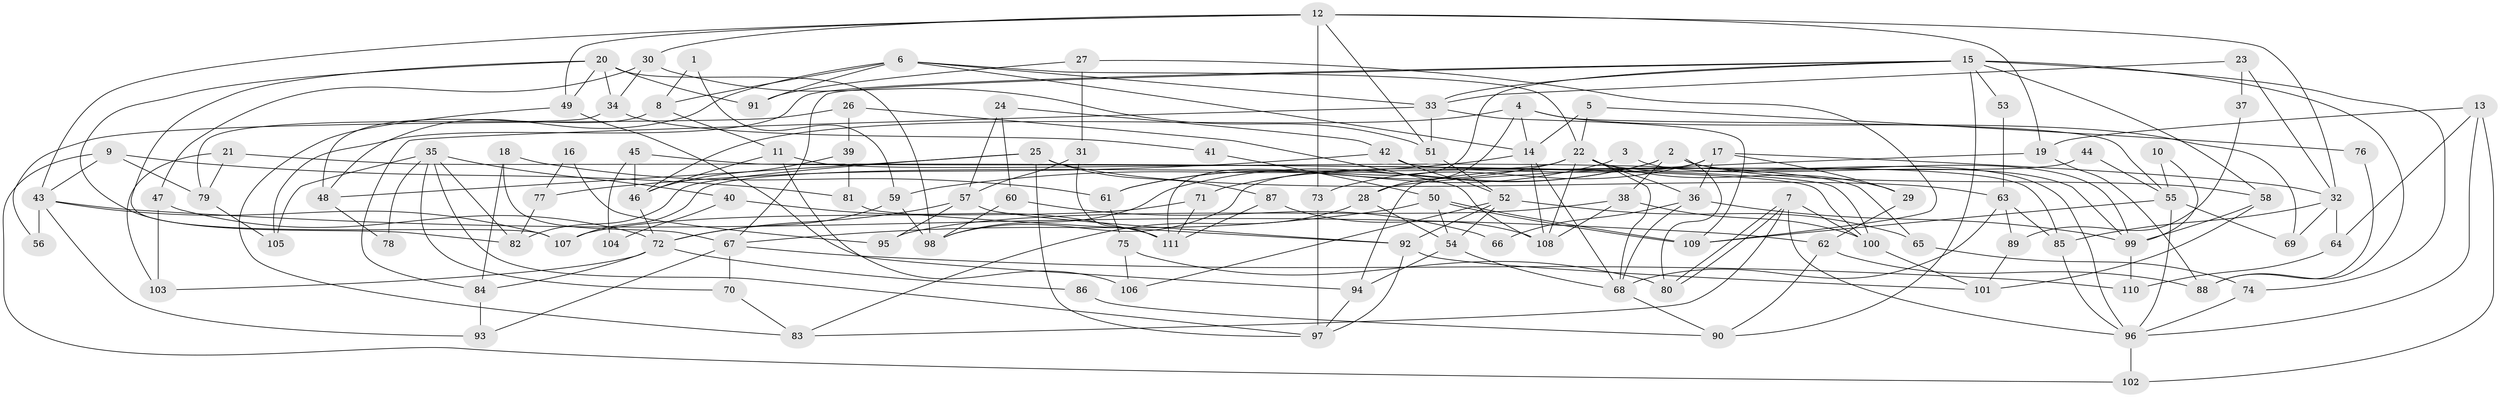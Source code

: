 // coarse degree distribution, {4: 0.19444444444444445, 9: 0.041666666666666664, 5: 0.1388888888888889, 3: 0.2361111111111111, 10: 0.027777777777777776, 6: 0.1111111111111111, 2: 0.08333333333333333, 8: 0.05555555555555555, 7: 0.1111111111111111}
// Generated by graph-tools (version 1.1) at 2025/41/03/06/25 10:41:56]
// undirected, 111 vertices, 222 edges
graph export_dot {
graph [start="1"]
  node [color=gray90,style=filled];
  1;
  2;
  3;
  4;
  5;
  6;
  7;
  8;
  9;
  10;
  11;
  12;
  13;
  14;
  15;
  16;
  17;
  18;
  19;
  20;
  21;
  22;
  23;
  24;
  25;
  26;
  27;
  28;
  29;
  30;
  31;
  32;
  33;
  34;
  35;
  36;
  37;
  38;
  39;
  40;
  41;
  42;
  43;
  44;
  45;
  46;
  47;
  48;
  49;
  50;
  51;
  52;
  53;
  54;
  55;
  56;
  57;
  58;
  59;
  60;
  61;
  62;
  63;
  64;
  65;
  66;
  67;
  68;
  69;
  70;
  71;
  72;
  73;
  74;
  75;
  76;
  77;
  78;
  79;
  80;
  81;
  82;
  83;
  84;
  85;
  86;
  87;
  88;
  89;
  90;
  91;
  92;
  93;
  94;
  95;
  96;
  97;
  98;
  99;
  100;
  101;
  102;
  103;
  104;
  105;
  106;
  107;
  108;
  109;
  110;
  111;
  1 -- 8;
  1 -- 59;
  2 -- 38;
  2 -- 99;
  2 -- 58;
  2 -- 71;
  2 -- 80;
  2 -- 98;
  3 -- 61;
  3 -- 99;
  4 -- 14;
  4 -- 55;
  4 -- 28;
  4 -- 46;
  4 -- 69;
  5 -- 22;
  5 -- 14;
  5 -- 76;
  6 -- 22;
  6 -- 14;
  6 -- 8;
  6 -- 33;
  6 -- 48;
  6 -- 91;
  7 -- 83;
  7 -- 80;
  7 -- 80;
  7 -- 96;
  7 -- 100;
  8 -- 11;
  8 -- 48;
  9 -- 102;
  9 -- 43;
  9 -- 79;
  9 -- 81;
  10 -- 55;
  10 -- 99;
  11 -- 65;
  11 -- 46;
  11 -- 106;
  12 -- 30;
  12 -- 32;
  12 -- 19;
  12 -- 43;
  12 -- 49;
  12 -- 51;
  12 -- 73;
  13 -- 64;
  13 -- 19;
  13 -- 96;
  13 -- 102;
  14 -- 108;
  14 -- 59;
  14 -- 68;
  15 -- 90;
  15 -- 33;
  15 -- 53;
  15 -- 58;
  15 -- 67;
  15 -- 74;
  15 -- 88;
  15 -- 105;
  15 -- 111;
  16 -- 95;
  16 -- 77;
  17 -- 73;
  17 -- 29;
  17 -- 32;
  17 -- 36;
  17 -- 98;
  18 -- 67;
  18 -- 84;
  18 -- 61;
  19 -- 28;
  19 -- 88;
  20 -- 98;
  20 -- 49;
  20 -- 34;
  20 -- 82;
  20 -- 91;
  20 -- 107;
  21 -- 79;
  21 -- 100;
  21 -- 103;
  22 -- 96;
  22 -- 36;
  22 -- 29;
  22 -- 61;
  22 -- 68;
  22 -- 107;
  22 -- 108;
  23 -- 32;
  23 -- 33;
  23 -- 37;
  24 -- 57;
  24 -- 42;
  24 -- 60;
  25 -- 97;
  25 -- 48;
  25 -- 63;
  25 -- 82;
  25 -- 87;
  26 -- 108;
  26 -- 39;
  26 -- 56;
  27 -- 109;
  27 -- 91;
  27 -- 31;
  28 -- 54;
  28 -- 83;
  29 -- 62;
  30 -- 34;
  30 -- 51;
  30 -- 47;
  31 -- 111;
  31 -- 57;
  32 -- 85;
  32 -- 64;
  32 -- 69;
  33 -- 109;
  33 -- 51;
  33 -- 84;
  34 -- 79;
  34 -- 41;
  35 -- 70;
  35 -- 82;
  35 -- 40;
  35 -- 78;
  35 -- 97;
  35 -- 105;
  36 -- 68;
  36 -- 66;
  36 -- 99;
  37 -- 89;
  38 -- 100;
  38 -- 108;
  38 -- 95;
  39 -- 46;
  39 -- 81;
  40 -- 111;
  40 -- 104;
  41 -- 50;
  42 -- 52;
  42 -- 85;
  42 -- 77;
  43 -- 107;
  43 -- 56;
  43 -- 62;
  43 -- 93;
  44 -- 55;
  44 -- 94;
  45 -- 46;
  45 -- 100;
  45 -- 104;
  46 -- 72;
  47 -- 103;
  47 -- 72;
  48 -- 78;
  49 -- 94;
  49 -- 83;
  50 -- 109;
  50 -- 109;
  50 -- 54;
  50 -- 67;
  51 -- 52;
  52 -- 106;
  52 -- 54;
  52 -- 65;
  52 -- 92;
  53 -- 63;
  54 -- 68;
  54 -- 94;
  55 -- 96;
  55 -- 69;
  55 -- 109;
  57 -- 72;
  57 -- 92;
  57 -- 95;
  58 -- 99;
  58 -- 101;
  59 -- 98;
  59 -- 72;
  60 -- 98;
  60 -- 66;
  61 -- 75;
  62 -- 88;
  62 -- 90;
  63 -- 68;
  63 -- 85;
  63 -- 89;
  64 -- 110;
  65 -- 74;
  67 -- 70;
  67 -- 93;
  67 -- 110;
  68 -- 90;
  70 -- 83;
  71 -- 107;
  71 -- 111;
  72 -- 84;
  72 -- 86;
  72 -- 103;
  73 -- 97;
  74 -- 96;
  75 -- 80;
  75 -- 106;
  76 -- 88;
  77 -- 82;
  79 -- 105;
  81 -- 92;
  84 -- 93;
  85 -- 96;
  86 -- 90;
  87 -- 111;
  87 -- 108;
  89 -- 101;
  92 -- 97;
  92 -- 101;
  94 -- 97;
  96 -- 102;
  99 -- 110;
  100 -- 101;
}
